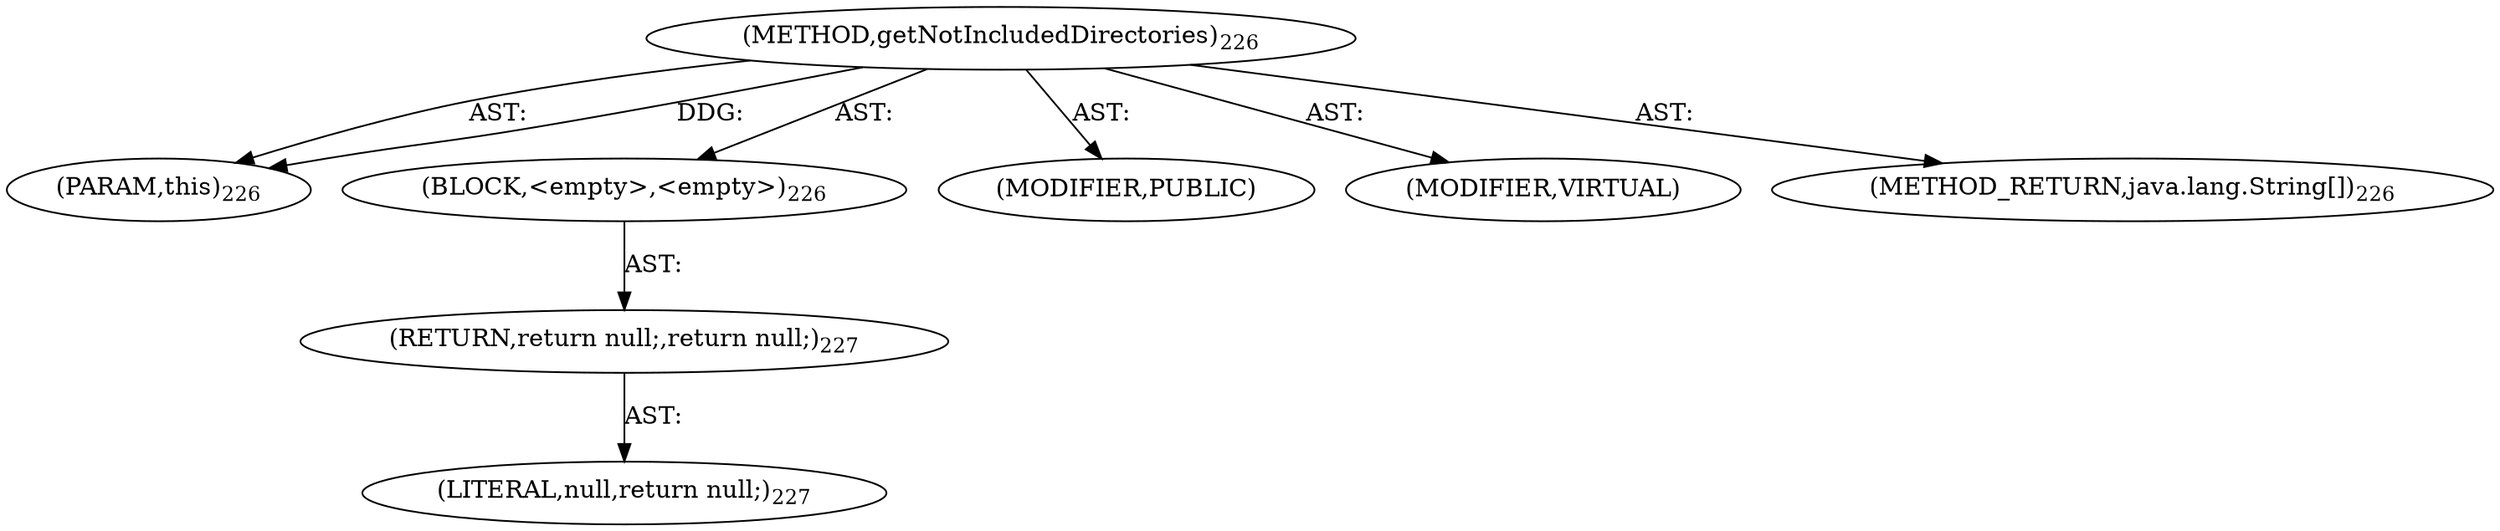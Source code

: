 digraph "getNotIncludedDirectories" {  
"111669149706" [label = <(METHOD,getNotIncludedDirectories)<SUB>226</SUB>> ]
"115964117005" [label = <(PARAM,this)<SUB>226</SUB>> ]
"25769803795" [label = <(BLOCK,&lt;empty&gt;,&lt;empty&gt;)<SUB>226</SUB>> ]
"146028888069" [label = <(RETURN,return null;,return null;)<SUB>227</SUB>> ]
"90194313226" [label = <(LITERAL,null,return null;)<SUB>227</SUB>> ]
"133143986202" [label = <(MODIFIER,PUBLIC)> ]
"133143986203" [label = <(MODIFIER,VIRTUAL)> ]
"128849018890" [label = <(METHOD_RETURN,java.lang.String[])<SUB>226</SUB>> ]
  "111669149706" -> "115964117005"  [ label = "AST: "] 
  "111669149706" -> "25769803795"  [ label = "AST: "] 
  "111669149706" -> "133143986202"  [ label = "AST: "] 
  "111669149706" -> "133143986203"  [ label = "AST: "] 
  "111669149706" -> "128849018890"  [ label = "AST: "] 
  "25769803795" -> "146028888069"  [ label = "AST: "] 
  "146028888069" -> "90194313226"  [ label = "AST: "] 
  "111669149706" -> "115964117005"  [ label = "DDG: "] 
}

